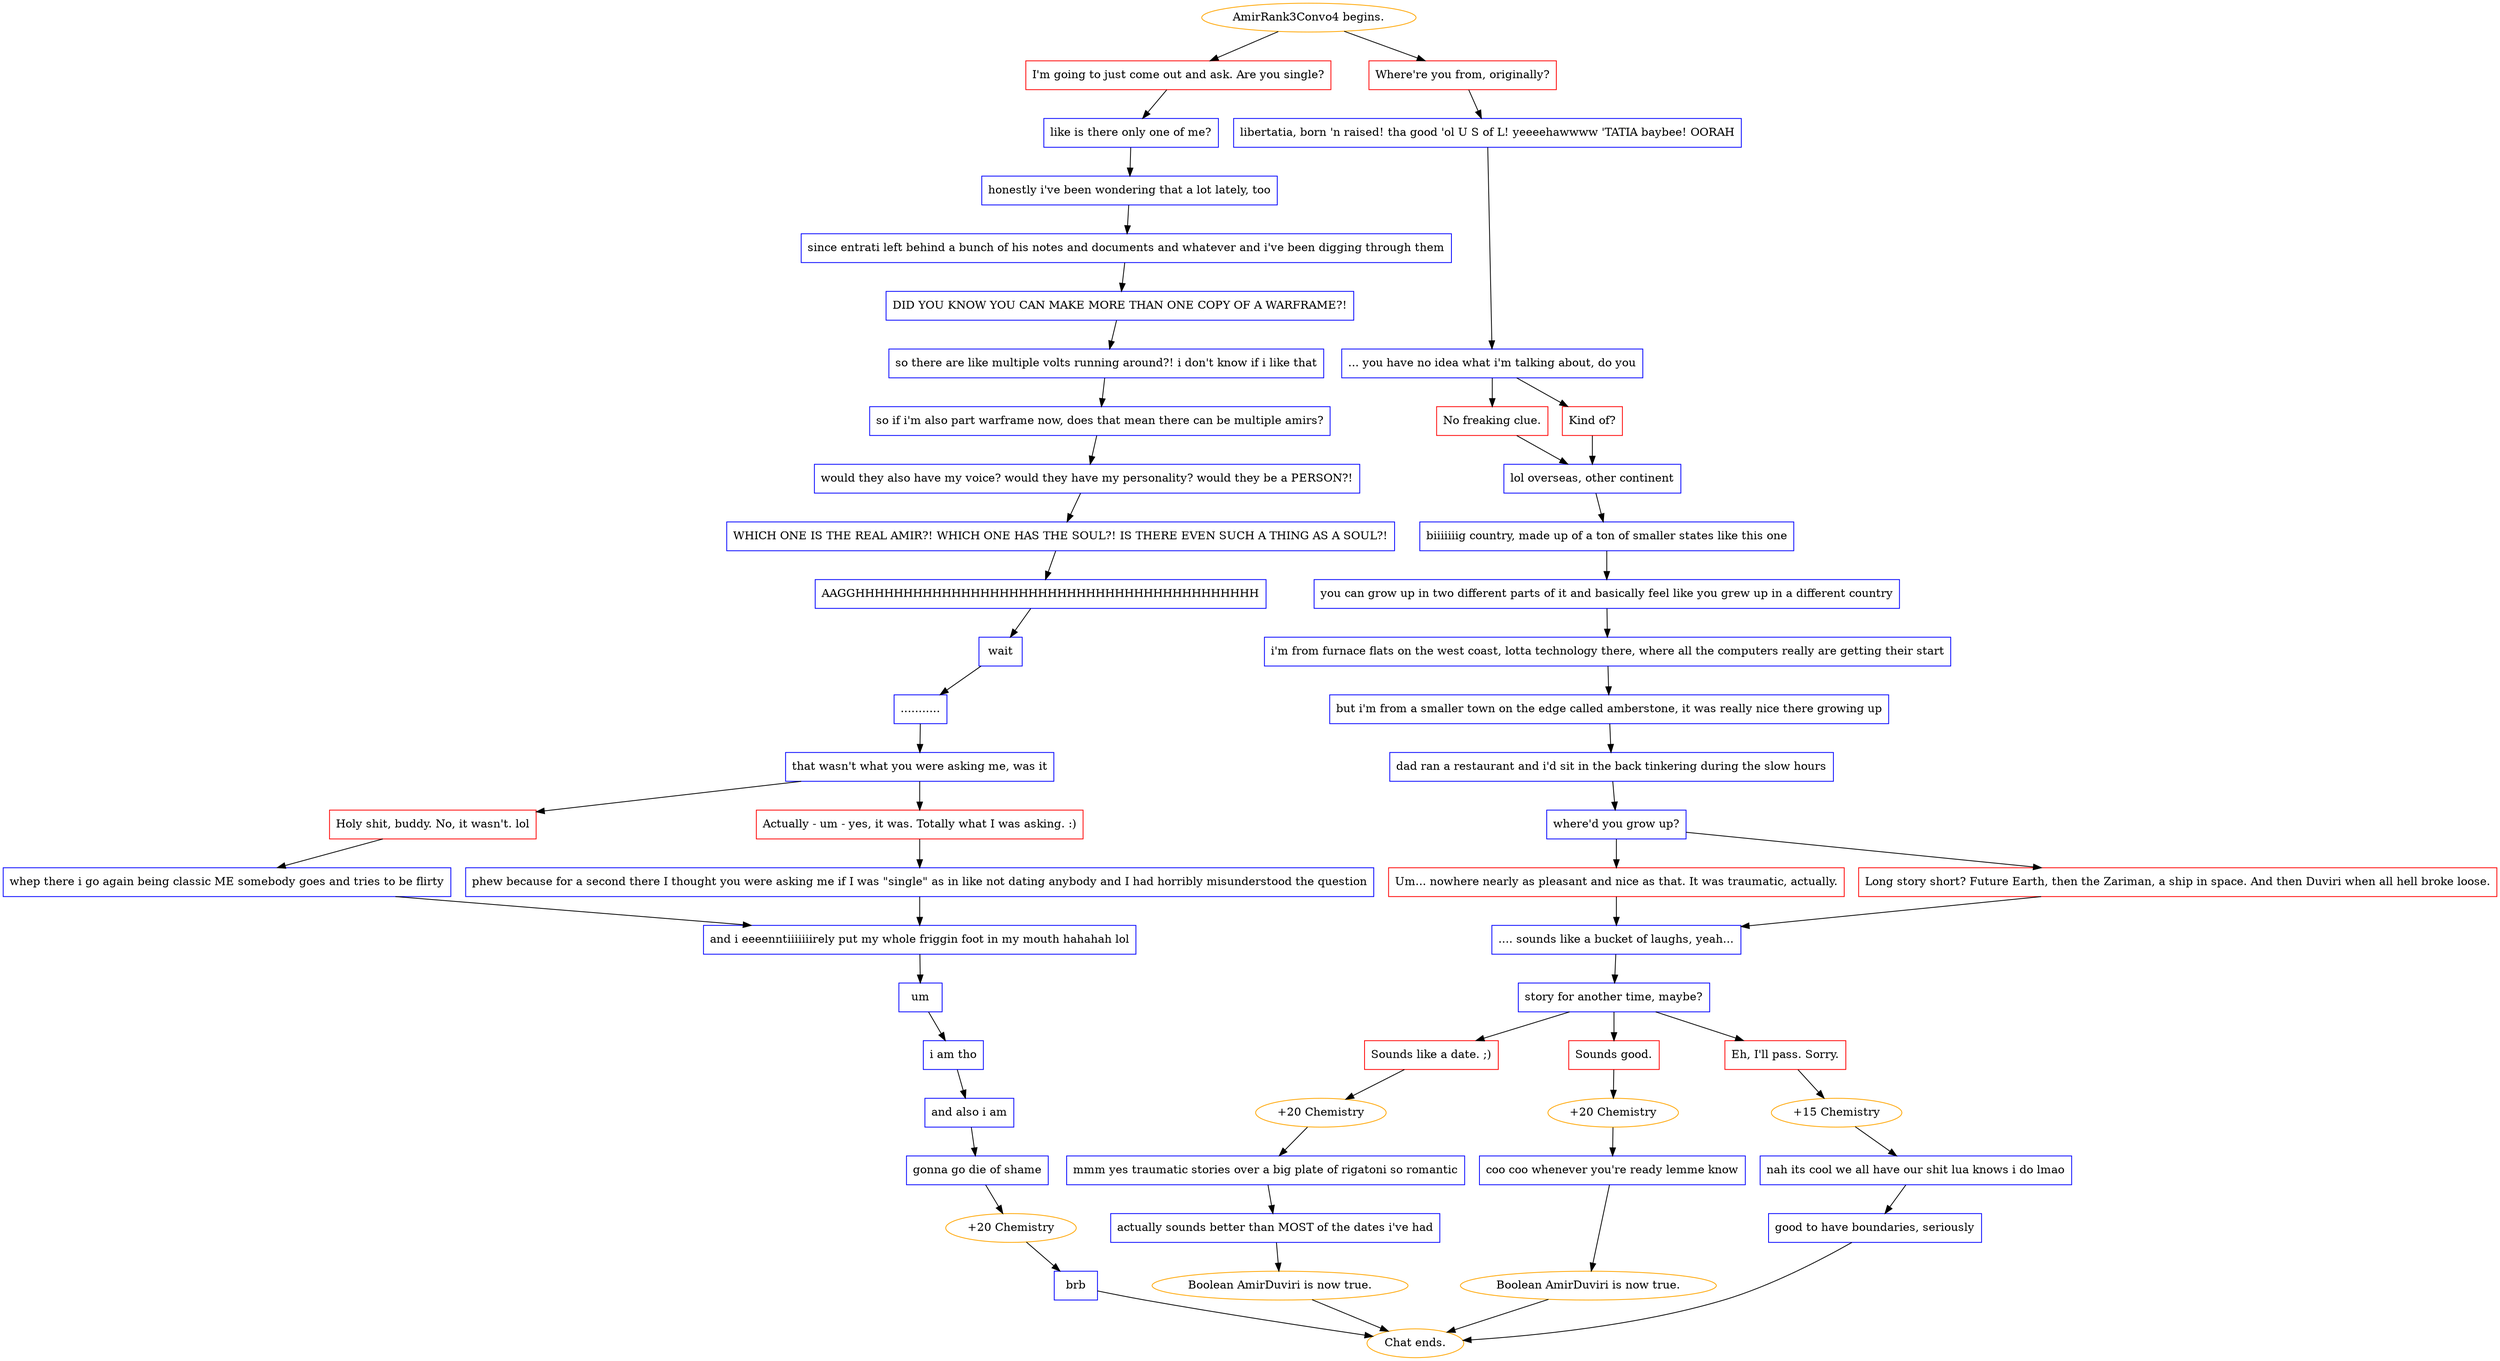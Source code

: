 digraph {
	"AmirRank3Convo4 begins." [color=orange];
		"AmirRank3Convo4 begins." -> 1286;
		"AmirRank3Convo4 begins." -> 1287;
	1286 [label="I'm going to just come out and ask. Are you single?",shape=box,color=red];
		1286 -> 1288;
	1287 [label="Where're you from, originally?",shape=box,color=red];
		1287 -> 1311;
	1288 [label="like is there only one of me?",shape=box,color=blue];
		1288 -> 1289;
	1311 [label="libertatia, born 'n raised! tha good 'ol U S of L! yeeeehawwww 'TATIA baybee! OORAH",shape=box,color=blue];
		1311 -> 1312;
	1289 [label="honestly i've been wondering that a lot lately, too",shape=box,color=blue];
		1289 -> 1290;
	1312 [label="... you have no idea what i'm talking about, do you",shape=box,color=blue];
		1312 -> 1313;
		1312 -> 1314;
	1290 [label="since entrati left behind a bunch of his notes and documents and whatever and i've been digging through them",shape=box,color=blue];
		1290 -> 1291;
	1313 [label="No freaking clue.",shape=box,color=red];
		1313 -> 1315;
	1314 [label="Kind of?",shape=box,color=red];
		1314 -> 1315;
	1291 [label="DID YOU KNOW YOU CAN MAKE MORE THAN ONE COPY OF A WARFRAME?!",shape=box,color=blue];
		1291 -> 1292;
	1315 [label="lol overseas, other continent",shape=box,color=blue];
		1315 -> 1316;
	1292 [label="so there are like multiple volts running around?! i don't know if i like that",shape=box,color=blue];
		1292 -> 1293;
	1316 [label="biiiiiiig country, made up of a ton of smaller states like this one",shape=box,color=blue];
		1316 -> 1317;
	1293 [label="so if i'm also part warframe now, does that mean there can be multiple amirs?",shape=box,color=blue];
		1293 -> 1294;
	1317 [label="you can grow up in two different parts of it and basically feel like you grew up in a different country",shape=box,color=blue];
		1317 -> 1318;
	1294 [label="would they also have my voice? would they have my personality? would they be a PERSON?!",shape=box,color=blue];
		1294 -> 1295;
	1318 [label="i'm from furnace flats on the west coast, lotta technology there, where all the computers really are getting their start",shape=box,color=blue];
		1318 -> 1319;
	1295 [label="WHICH ONE IS THE REAL AMIR?! WHICH ONE HAS THE SOUL?! IS THERE EVEN SUCH A THING AS A SOUL?!",shape=box,color=blue];
		1295 -> 1296;
	1319 [label="but i'm from a smaller town on the edge called amberstone, it was really nice there growing up",shape=box,color=blue];
		1319 -> 1320;
	1296 [label="AAGGHHHHHHHHHHHHHHHHHHHHHHHHHHHHHHHHHHHHHHHHHH",shape=box,color=blue];
		1296 -> 1297;
	1320 [label="dad ran a restaurant and i'd sit in the back tinkering during the slow hours",shape=box,color=blue];
		1320 -> 1321;
	1297 [label="wait",shape=box,color=blue];
		1297 -> 1298;
	1321 [label="where'd you grow up?",shape=box,color=blue];
		1321 -> 1322;
		1321 -> 1323;
	1298 [label="...........",shape=box,color=blue];
		1298 -> 1299;
	1322 [label="Um... nowhere nearly as pleasant and nice as that. It was traumatic, actually.",shape=box,color=red];
		1322 -> 1324;
	1323 [label="Long story short? Future Earth, then the Zariman, a ship in space. And then Duviri when all hell broke loose.",shape=box,color=red];
		1323 -> 1324;
	1299 [label="that wasn't what you were asking me, was it",shape=box,color=blue];
		1299 -> 1300;
		1299 -> 1301;
	1324 [label=".... sounds like a bucket of laughs, yeah...",shape=box,color=blue];
		1324 -> 1325;
	1300 [label="Holy shit, buddy. No, it wasn't. lol",shape=box,color=red];
		1300 -> 1302;
	1301 [label="Actually - um - yes, it was. Totally what I was asking. :)",shape=box,color=red];
		1301 -> 1303;
	1325 [label="story for another time, maybe?",shape=box,color=blue];
		1325 -> 1326;
		1325 -> 1327;
		1325 -> 1328;
	1302 [label="whep there i go again being classic ME somebody goes and tries to be flirty",shape=box,color=blue];
		1302 -> 1304;
	1303 [label="phew because for a second there I thought you were asking me if I was \"single\" as in like not dating anybody and I had horribly misunderstood the question",shape=box,color=blue];
		1303 -> 1304;
	1326 [label="Sounds like a date. ;)",shape=box,color=red];
		1326 -> 1332;
	1327 [label="Sounds good.",shape=box,color=red];
		1327 -> 1335;
	1328 [label="Eh, I'll pass. Sorry.",shape=box,color=red];
		1328 -> 1340;
	1304 [label="and i eeeenntiiiiiiirely put my whole friggin foot in my mouth hahahah lol",shape=box,color=blue];
		1304 -> 2635;
	1332 [label="+20 Chemistry",color=orange];
		1332 -> 1329;
	1335 [label="+20 Chemistry",color=orange];
		1335 -> 1333;
	1340 [label="+15 Chemistry",color=orange];
		1340 -> 1338;
	2635 [label="um",shape=box,color=blue];
		2635 -> 2357;
	1329 [label="mmm yes traumatic stories over a big plate of rigatoni so romantic",shape=box,color=blue];
		1329 -> 1330;
	1333 [label="coo coo whenever you're ready lemme know",shape=box,color=blue];
		1333 -> 1334;
	1338 [label="nah its cool we all have our shit lua knows i do lmao",shape=box,color=blue];
		1338 -> 1339;
	2357 [label="i am tho",shape=box,color=blue];
		2357 -> 1306;
	1330 [label="actually sounds better than MOST of the dates i've had",shape=box,color=blue];
		1330 -> 1331;
	1334 [label="Boolean AmirDuviri is now true.",color=orange];
		1334 -> "Chat ends.";
	1339 [label="good to have boundaries, seriously",shape=box,color=blue];
		1339 -> "Chat ends.";
	1306 [label="and also i am",shape=box,color=blue];
		1306 -> 1307;
	1331 [label="Boolean AmirDuviri is now true.",color=orange];
		1331 -> "Chat ends.";
	"Chat ends." [color=orange];
	1307 [label="gonna go die of shame",shape=box,color=blue];
		1307 -> 1309;
	1309 [label="+20 Chemistry",color=orange];
		1309 -> 1308;
	1308 [label="brb",shape=box,color=blue];
		1308 -> "Chat ends.";
}